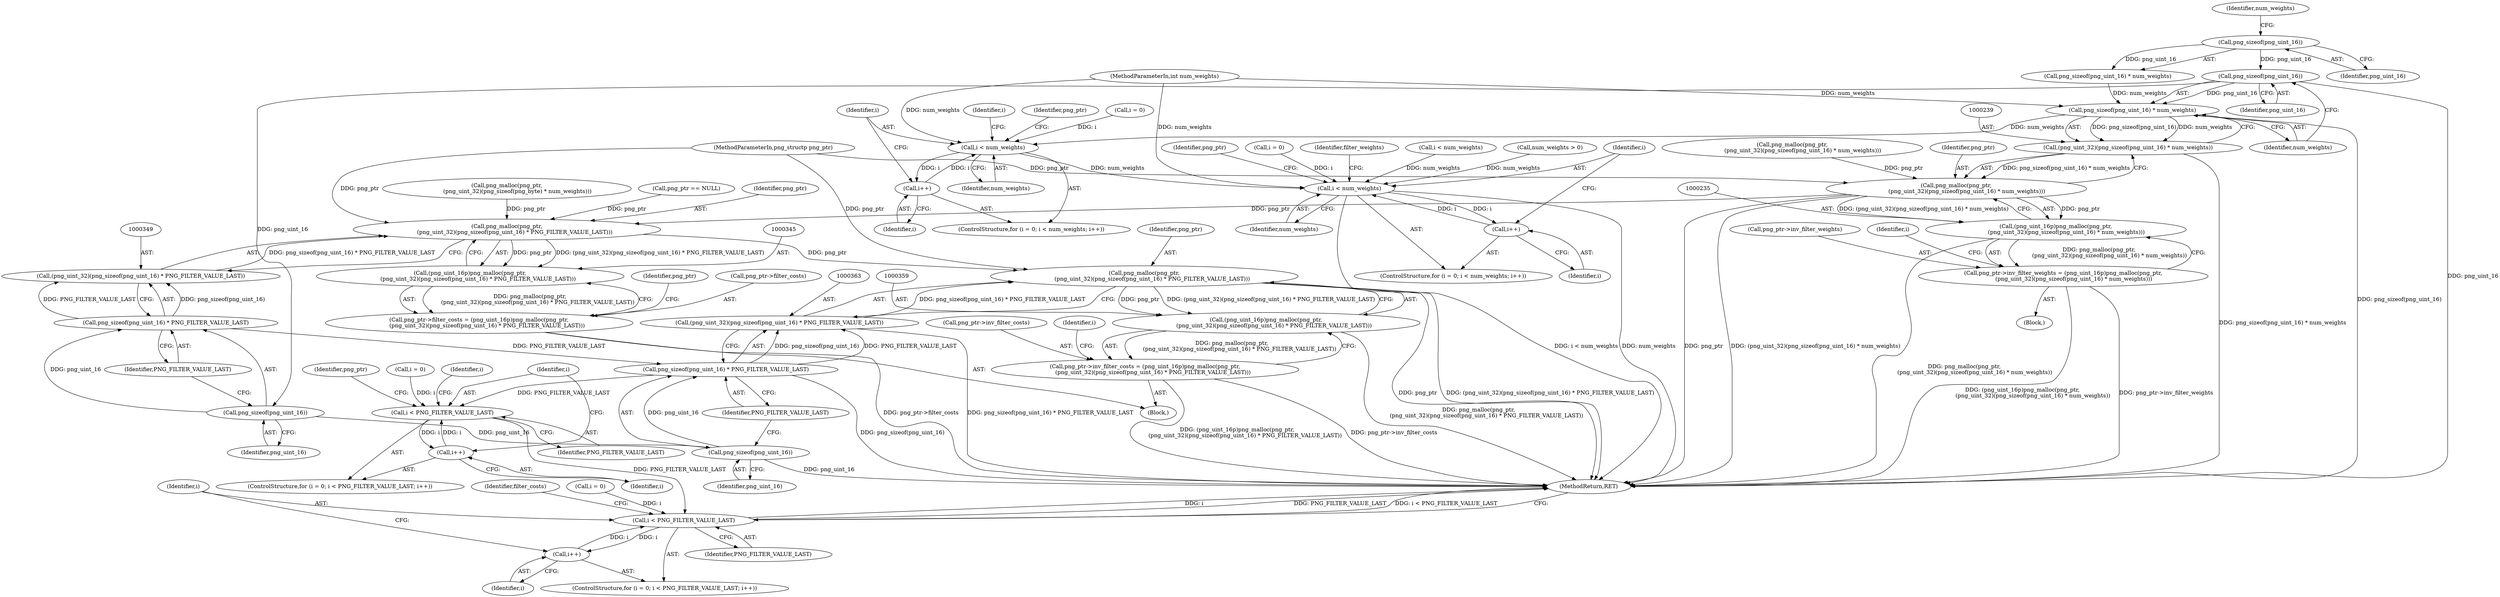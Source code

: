 digraph "1_Chrome_7f3d85b096f66870a15b37c2f40b219b2e292693_26@API" {
"1000241" [label="(Call,png_sizeof(png_uint_16))"];
"1000227" [label="(Call,png_sizeof(png_uint_16))"];
"1000240" [label="(Call,png_sizeof(png_uint_16) * num_weights)"];
"1000238" [label="(Call,(png_uint_32)(png_sizeof(png_uint_16) * num_weights))"];
"1000236" [label="(Call,png_malloc(png_ptr,\n            (png_uint_32)(png_sizeof(png_uint_16) * num_weights)))"];
"1000234" [label="(Call,(png_uint_16p)png_malloc(png_ptr,\n            (png_uint_32)(png_sizeof(png_uint_16) * num_weights)))"];
"1000230" [label="(Call,png_ptr->inv_filter_weights = (png_uint_16p)png_malloc(png_ptr,\n            (png_uint_32)(png_sizeof(png_uint_16) * num_weights)))"];
"1000346" [label="(Call,png_malloc(png_ptr,\n         (png_uint_32)(png_sizeof(png_uint_16) * PNG_FILTER_VALUE_LAST)))"];
"1000344" [label="(Call,(png_uint_16p)png_malloc(png_ptr,\n         (png_uint_32)(png_sizeof(png_uint_16) * PNG_FILTER_VALUE_LAST)))"];
"1000340" [label="(Call,png_ptr->filter_costs = (png_uint_16p)png_malloc(png_ptr,\n         (png_uint_32)(png_sizeof(png_uint_16) * PNG_FILTER_VALUE_LAST)))"];
"1000360" [label="(Call,png_malloc(png_ptr,\n         (png_uint_32)(png_sizeof(png_uint_16) * PNG_FILTER_VALUE_LAST)))"];
"1000358" [label="(Call,(png_uint_16p)png_malloc(png_ptr,\n         (png_uint_32)(png_sizeof(png_uint_16) * PNG_FILTER_VALUE_LAST)))"];
"1000354" [label="(Call,png_ptr->inv_filter_costs = (png_uint_16p)png_malloc(png_ptr,\n         (png_uint_32)(png_sizeof(png_uint_16) * PNG_FILTER_VALUE_LAST)))"];
"1000248" [label="(Call,i < num_weights)"];
"1000251" [label="(Call,i++)"];
"1000271" [label="(Call,i < num_weights)"];
"1000274" [label="(Call,i++)"];
"1000351" [label="(Call,png_sizeof(png_uint_16))"];
"1000350" [label="(Call,png_sizeof(png_uint_16) * PNG_FILTER_VALUE_LAST)"];
"1000348" [label="(Call,(png_uint_32)(png_sizeof(png_uint_16) * PNG_FILTER_VALUE_LAST))"];
"1000364" [label="(Call,png_sizeof(png_uint_16) * PNG_FILTER_VALUE_LAST)"];
"1000362" [label="(Call,(png_uint_32)(png_sizeof(png_uint_16) * PNG_FILTER_VALUE_LAST))"];
"1000372" [label="(Call,i < PNG_FILTER_VALUE_LAST)"];
"1000375" [label="(Call,i++)"];
"1000395" [label="(Call,i < PNG_FILTER_VALUE_LAST)"];
"1000398" [label="(Call,i++)"];
"1000365" [label="(Call,png_sizeof(png_uint_16))"];
"1000351" [label="(Call,png_sizeof(png_uint_16))"];
"1000227" [label="(Call,png_sizeof(png_uint_16))"];
"1000365" [label="(Call,png_sizeof(png_uint_16))"];
"1000184" [label="(Call,png_malloc(png_ptr,\n            (png_uint_32)(png_sizeof(png_byte) * num_weights)))"];
"1000353" [label="(Identifier,PNG_FILTER_VALUE_LAST)"];
"1000355" [label="(Call,png_ptr->inv_filter_costs)"];
"1000243" [label="(Identifier,num_weights)"];
"1000269" [label="(Identifier,i)"];
"1000356" [label="(Identifier,png_ptr)"];
"1000242" [label="(Identifier,png_uint_16)"];
"1000272" [label="(Identifier,i)"];
"1000336" [label="(Identifier,png_ptr)"];
"1000341" [label="(Call,png_ptr->filter_costs)"];
"1000267" [label="(ControlStructure,for (i = 0; i < num_weights; i++))"];
"1000106" [label="(MethodParameterIn,int num_weights)"];
"1000352" [label="(Identifier,png_uint_16)"];
"1000354" [label="(Call,png_ptr->inv_filter_costs = (png_uint_16p)png_malloc(png_ptr,\n         (png_uint_32)(png_sizeof(png_uint_16) * PNG_FILTER_VALUE_LAST)))"];
"1000346" [label="(Call,png_malloc(png_ptr,\n         (png_uint_32)(png_sizeof(png_uint_16) * PNG_FILTER_VALUE_LAST)))"];
"1000215" [label="(Block,)"];
"1000348" [label="(Call,(png_uint_32)(png_sizeof(png_uint_16) * PNG_FILTER_VALUE_LAST))"];
"1000244" [label="(ControlStructure,for (i = 0; i < num_weights; i++))"];
"1000251" [label="(Call,i++)"];
"1000274" [label="(Call,i++)"];
"1000248" [label="(Call,i < num_weights)"];
"1000361" [label="(Identifier,png_ptr)"];
"1000234" [label="(Call,(png_uint_16p)png_malloc(png_ptr,\n            (png_uint_32)(png_sizeof(png_uint_16) * num_weights)))"];
"1000372" [label="(Call,i < PNG_FILTER_VALUE_LAST)"];
"1000362" [label="(Call,(png_uint_32)(png_sizeof(png_uint_16) * PNG_FILTER_VALUE_LAST))"];
"1000273" [label="(Identifier,num_weights)"];
"1000375" [label="(Call,i++)"];
"1000268" [label="(Call,i = 0)"];
"1000241" [label="(Call,png_sizeof(png_uint_16))"];
"1000228" [label="(Identifier,png_uint_16)"];
"1000275" [label="(Identifier,i)"];
"1000367" [label="(Identifier,PNG_FILTER_VALUE_LAST)"];
"1000360" [label="(Call,png_malloc(png_ptr,\n         (png_uint_32)(png_sizeof(png_uint_16) * PNG_FILTER_VALUE_LAST)))"];
"1000115" [label="(Call,png_ptr == NULL)"];
"1000222" [label="(Call,png_malloc(png_ptr,\n            (png_uint_32)(png_sizeof(png_uint_16) * num_weights)))"];
"1000376" [label="(Identifier,i)"];
"1000240" [label="(Call,png_sizeof(png_uint_16) * num_weights)"];
"1000236" [label="(Call,png_malloc(png_ptr,\n            (png_uint_32)(png_sizeof(png_uint_16) * num_weights)))"];
"1000280" [label="(Identifier,filter_weights)"];
"1000196" [label="(Call,i < num_weights)"];
"1000399" [label="(Identifier,i)"];
"1000347" [label="(Identifier,png_ptr)"];
"1000252" [label="(Identifier,i)"];
"1000339" [label="(Block,)"];
"1000370" [label="(Identifier,i)"];
"1000229" [label="(Identifier,num_weights)"];
"1000340" [label="(Call,png_ptr->filter_costs = (png_uint_16p)png_malloc(png_ptr,\n         (png_uint_32)(png_sizeof(png_uint_16) * PNG_FILTER_VALUE_LAST)))"];
"1000364" [label="(Call,png_sizeof(png_uint_16) * PNG_FILTER_VALUE_LAST)"];
"1000373" [label="(Identifier,i)"];
"1000231" [label="(Call,png_ptr->inv_filter_weights)"];
"1000257" [label="(Identifier,png_ptr)"];
"1000245" [label="(Call,i = 0)"];
"1000391" [label="(ControlStructure,for (i = 0; i < PNG_FILTER_VALUE_LAST; i++))"];
"1000249" [label="(Identifier,i)"];
"1000104" [label="(MethodParameterIn,png_structp png_ptr)"];
"1000397" [label="(Identifier,PNG_FILTER_VALUE_LAST)"];
"1000398" [label="(Call,i++)"];
"1000271" [label="(Call,i < num_weights)"];
"1000368" [label="(ControlStructure,for (i = 0; i < PNG_FILTER_VALUE_LAST; i++))"];
"1000226" [label="(Call,png_sizeof(png_uint_16) * num_weights)"];
"1000237" [label="(Identifier,png_ptr)"];
"1000246" [label="(Identifier,i)"];
"1000381" [label="(Identifier,png_ptr)"];
"1000369" [label="(Call,i = 0)"];
"1000238" [label="(Call,(png_uint_32)(png_sizeof(png_uint_16) * num_weights))"];
"1000404" [label="(Identifier,filter_costs)"];
"1000250" [label="(Identifier,num_weights)"];
"1000467" [label="(MethodReturn,RET)"];
"1000167" [label="(Call,num_weights > 0)"];
"1000396" [label="(Identifier,i)"];
"1000374" [label="(Identifier,PNG_FILTER_VALUE_LAST)"];
"1000393" [label="(Identifier,i)"];
"1000392" [label="(Call,i = 0)"];
"1000358" [label="(Call,(png_uint_16p)png_malloc(png_ptr,\n         (png_uint_32)(png_sizeof(png_uint_16) * PNG_FILTER_VALUE_LAST)))"];
"1000395" [label="(Call,i < PNG_FILTER_VALUE_LAST)"];
"1000350" [label="(Call,png_sizeof(png_uint_16) * PNG_FILTER_VALUE_LAST)"];
"1000230" [label="(Call,png_ptr->inv_filter_weights = (png_uint_16p)png_malloc(png_ptr,\n            (png_uint_32)(png_sizeof(png_uint_16) * num_weights)))"];
"1000344" [label="(Call,(png_uint_16p)png_malloc(png_ptr,\n         (png_uint_32)(png_sizeof(png_uint_16) * PNG_FILTER_VALUE_LAST)))"];
"1000366" [label="(Identifier,png_uint_16)"];
"1000241" -> "1000240"  [label="AST: "];
"1000241" -> "1000242"  [label="CFG: "];
"1000242" -> "1000241"  [label="AST: "];
"1000243" -> "1000241"  [label="CFG: "];
"1000241" -> "1000467"  [label="DDG: png_uint_16"];
"1000241" -> "1000240"  [label="DDG: png_uint_16"];
"1000227" -> "1000241"  [label="DDG: png_uint_16"];
"1000241" -> "1000351"  [label="DDG: png_uint_16"];
"1000227" -> "1000226"  [label="AST: "];
"1000227" -> "1000228"  [label="CFG: "];
"1000228" -> "1000227"  [label="AST: "];
"1000229" -> "1000227"  [label="CFG: "];
"1000227" -> "1000226"  [label="DDG: png_uint_16"];
"1000240" -> "1000238"  [label="AST: "];
"1000240" -> "1000243"  [label="CFG: "];
"1000243" -> "1000240"  [label="AST: "];
"1000238" -> "1000240"  [label="CFG: "];
"1000240" -> "1000467"  [label="DDG: png_sizeof(png_uint_16)"];
"1000240" -> "1000238"  [label="DDG: png_sizeof(png_uint_16)"];
"1000240" -> "1000238"  [label="DDG: num_weights"];
"1000226" -> "1000240"  [label="DDG: num_weights"];
"1000106" -> "1000240"  [label="DDG: num_weights"];
"1000240" -> "1000248"  [label="DDG: num_weights"];
"1000238" -> "1000236"  [label="AST: "];
"1000239" -> "1000238"  [label="AST: "];
"1000236" -> "1000238"  [label="CFG: "];
"1000238" -> "1000467"  [label="DDG: png_sizeof(png_uint_16) * num_weights"];
"1000238" -> "1000236"  [label="DDG: png_sizeof(png_uint_16) * num_weights"];
"1000236" -> "1000234"  [label="AST: "];
"1000237" -> "1000236"  [label="AST: "];
"1000234" -> "1000236"  [label="CFG: "];
"1000236" -> "1000467"  [label="DDG: png_ptr"];
"1000236" -> "1000467"  [label="DDG: (png_uint_32)(png_sizeof(png_uint_16) * num_weights)"];
"1000236" -> "1000234"  [label="DDG: png_ptr"];
"1000236" -> "1000234"  [label="DDG: (png_uint_32)(png_sizeof(png_uint_16) * num_weights)"];
"1000222" -> "1000236"  [label="DDG: png_ptr"];
"1000104" -> "1000236"  [label="DDG: png_ptr"];
"1000236" -> "1000346"  [label="DDG: png_ptr"];
"1000234" -> "1000230"  [label="AST: "];
"1000235" -> "1000234"  [label="AST: "];
"1000230" -> "1000234"  [label="CFG: "];
"1000234" -> "1000467"  [label="DDG: png_malloc(png_ptr,\n            (png_uint_32)(png_sizeof(png_uint_16) * num_weights))"];
"1000234" -> "1000230"  [label="DDG: png_malloc(png_ptr,\n            (png_uint_32)(png_sizeof(png_uint_16) * num_weights))"];
"1000230" -> "1000215"  [label="AST: "];
"1000231" -> "1000230"  [label="AST: "];
"1000246" -> "1000230"  [label="CFG: "];
"1000230" -> "1000467"  [label="DDG: png_ptr->inv_filter_weights"];
"1000230" -> "1000467"  [label="DDG: (png_uint_16p)png_malloc(png_ptr,\n            (png_uint_32)(png_sizeof(png_uint_16) * num_weights))"];
"1000346" -> "1000344"  [label="AST: "];
"1000346" -> "1000348"  [label="CFG: "];
"1000347" -> "1000346"  [label="AST: "];
"1000348" -> "1000346"  [label="AST: "];
"1000344" -> "1000346"  [label="CFG: "];
"1000346" -> "1000344"  [label="DDG: png_ptr"];
"1000346" -> "1000344"  [label="DDG: (png_uint_32)(png_sizeof(png_uint_16) * PNG_FILTER_VALUE_LAST)"];
"1000184" -> "1000346"  [label="DDG: png_ptr"];
"1000115" -> "1000346"  [label="DDG: png_ptr"];
"1000104" -> "1000346"  [label="DDG: png_ptr"];
"1000348" -> "1000346"  [label="DDG: png_sizeof(png_uint_16) * PNG_FILTER_VALUE_LAST"];
"1000346" -> "1000360"  [label="DDG: png_ptr"];
"1000344" -> "1000340"  [label="AST: "];
"1000345" -> "1000344"  [label="AST: "];
"1000340" -> "1000344"  [label="CFG: "];
"1000344" -> "1000340"  [label="DDG: png_malloc(png_ptr,\n         (png_uint_32)(png_sizeof(png_uint_16) * PNG_FILTER_VALUE_LAST))"];
"1000340" -> "1000339"  [label="AST: "];
"1000341" -> "1000340"  [label="AST: "];
"1000356" -> "1000340"  [label="CFG: "];
"1000340" -> "1000467"  [label="DDG: png_ptr->filter_costs"];
"1000360" -> "1000358"  [label="AST: "];
"1000360" -> "1000362"  [label="CFG: "];
"1000361" -> "1000360"  [label="AST: "];
"1000362" -> "1000360"  [label="AST: "];
"1000358" -> "1000360"  [label="CFG: "];
"1000360" -> "1000467"  [label="DDG: png_ptr"];
"1000360" -> "1000467"  [label="DDG: (png_uint_32)(png_sizeof(png_uint_16) * PNG_FILTER_VALUE_LAST)"];
"1000360" -> "1000358"  [label="DDG: png_ptr"];
"1000360" -> "1000358"  [label="DDG: (png_uint_32)(png_sizeof(png_uint_16) * PNG_FILTER_VALUE_LAST)"];
"1000104" -> "1000360"  [label="DDG: png_ptr"];
"1000362" -> "1000360"  [label="DDG: png_sizeof(png_uint_16) * PNG_FILTER_VALUE_LAST"];
"1000358" -> "1000354"  [label="AST: "];
"1000359" -> "1000358"  [label="AST: "];
"1000354" -> "1000358"  [label="CFG: "];
"1000358" -> "1000467"  [label="DDG: png_malloc(png_ptr,\n         (png_uint_32)(png_sizeof(png_uint_16) * PNG_FILTER_VALUE_LAST))"];
"1000358" -> "1000354"  [label="DDG: png_malloc(png_ptr,\n         (png_uint_32)(png_sizeof(png_uint_16) * PNG_FILTER_VALUE_LAST))"];
"1000354" -> "1000339"  [label="AST: "];
"1000355" -> "1000354"  [label="AST: "];
"1000370" -> "1000354"  [label="CFG: "];
"1000354" -> "1000467"  [label="DDG: (png_uint_16p)png_malloc(png_ptr,\n         (png_uint_32)(png_sizeof(png_uint_16) * PNG_FILTER_VALUE_LAST))"];
"1000354" -> "1000467"  [label="DDG: png_ptr->inv_filter_costs"];
"1000248" -> "1000244"  [label="AST: "];
"1000248" -> "1000250"  [label="CFG: "];
"1000249" -> "1000248"  [label="AST: "];
"1000250" -> "1000248"  [label="AST: "];
"1000257" -> "1000248"  [label="CFG: "];
"1000269" -> "1000248"  [label="CFG: "];
"1000251" -> "1000248"  [label="DDG: i"];
"1000245" -> "1000248"  [label="DDG: i"];
"1000106" -> "1000248"  [label="DDG: num_weights"];
"1000248" -> "1000251"  [label="DDG: i"];
"1000248" -> "1000271"  [label="DDG: num_weights"];
"1000251" -> "1000244"  [label="AST: "];
"1000251" -> "1000252"  [label="CFG: "];
"1000252" -> "1000251"  [label="AST: "];
"1000249" -> "1000251"  [label="CFG: "];
"1000271" -> "1000267"  [label="AST: "];
"1000271" -> "1000273"  [label="CFG: "];
"1000272" -> "1000271"  [label="AST: "];
"1000273" -> "1000271"  [label="AST: "];
"1000280" -> "1000271"  [label="CFG: "];
"1000336" -> "1000271"  [label="CFG: "];
"1000271" -> "1000467"  [label="DDG: num_weights"];
"1000271" -> "1000467"  [label="DDG: i < num_weights"];
"1000274" -> "1000271"  [label="DDG: i"];
"1000268" -> "1000271"  [label="DDG: i"];
"1000167" -> "1000271"  [label="DDG: num_weights"];
"1000196" -> "1000271"  [label="DDG: num_weights"];
"1000106" -> "1000271"  [label="DDG: num_weights"];
"1000271" -> "1000274"  [label="DDG: i"];
"1000274" -> "1000267"  [label="AST: "];
"1000274" -> "1000275"  [label="CFG: "];
"1000275" -> "1000274"  [label="AST: "];
"1000272" -> "1000274"  [label="CFG: "];
"1000351" -> "1000350"  [label="AST: "];
"1000351" -> "1000352"  [label="CFG: "];
"1000352" -> "1000351"  [label="AST: "];
"1000353" -> "1000351"  [label="CFG: "];
"1000351" -> "1000350"  [label="DDG: png_uint_16"];
"1000351" -> "1000365"  [label="DDG: png_uint_16"];
"1000350" -> "1000348"  [label="AST: "];
"1000350" -> "1000353"  [label="CFG: "];
"1000353" -> "1000350"  [label="AST: "];
"1000348" -> "1000350"  [label="CFG: "];
"1000350" -> "1000348"  [label="DDG: png_sizeof(png_uint_16)"];
"1000350" -> "1000348"  [label="DDG: PNG_FILTER_VALUE_LAST"];
"1000350" -> "1000364"  [label="DDG: PNG_FILTER_VALUE_LAST"];
"1000349" -> "1000348"  [label="AST: "];
"1000364" -> "1000362"  [label="AST: "];
"1000364" -> "1000367"  [label="CFG: "];
"1000365" -> "1000364"  [label="AST: "];
"1000367" -> "1000364"  [label="AST: "];
"1000362" -> "1000364"  [label="CFG: "];
"1000364" -> "1000467"  [label="DDG: png_sizeof(png_uint_16)"];
"1000364" -> "1000362"  [label="DDG: png_sizeof(png_uint_16)"];
"1000364" -> "1000362"  [label="DDG: PNG_FILTER_VALUE_LAST"];
"1000365" -> "1000364"  [label="DDG: png_uint_16"];
"1000364" -> "1000372"  [label="DDG: PNG_FILTER_VALUE_LAST"];
"1000363" -> "1000362"  [label="AST: "];
"1000362" -> "1000467"  [label="DDG: png_sizeof(png_uint_16) * PNG_FILTER_VALUE_LAST"];
"1000372" -> "1000368"  [label="AST: "];
"1000372" -> "1000374"  [label="CFG: "];
"1000373" -> "1000372"  [label="AST: "];
"1000374" -> "1000372"  [label="AST: "];
"1000381" -> "1000372"  [label="CFG: "];
"1000393" -> "1000372"  [label="CFG: "];
"1000375" -> "1000372"  [label="DDG: i"];
"1000369" -> "1000372"  [label="DDG: i"];
"1000372" -> "1000375"  [label="DDG: i"];
"1000372" -> "1000395"  [label="DDG: PNG_FILTER_VALUE_LAST"];
"1000375" -> "1000368"  [label="AST: "];
"1000375" -> "1000376"  [label="CFG: "];
"1000376" -> "1000375"  [label="AST: "];
"1000373" -> "1000375"  [label="CFG: "];
"1000395" -> "1000391"  [label="AST: "];
"1000395" -> "1000397"  [label="CFG: "];
"1000396" -> "1000395"  [label="AST: "];
"1000397" -> "1000395"  [label="AST: "];
"1000404" -> "1000395"  [label="CFG: "];
"1000467" -> "1000395"  [label="CFG: "];
"1000395" -> "1000467"  [label="DDG: i"];
"1000395" -> "1000467"  [label="DDG: PNG_FILTER_VALUE_LAST"];
"1000395" -> "1000467"  [label="DDG: i < PNG_FILTER_VALUE_LAST"];
"1000392" -> "1000395"  [label="DDG: i"];
"1000398" -> "1000395"  [label="DDG: i"];
"1000395" -> "1000398"  [label="DDG: i"];
"1000398" -> "1000391"  [label="AST: "];
"1000398" -> "1000399"  [label="CFG: "];
"1000399" -> "1000398"  [label="AST: "];
"1000396" -> "1000398"  [label="CFG: "];
"1000365" -> "1000366"  [label="CFG: "];
"1000366" -> "1000365"  [label="AST: "];
"1000367" -> "1000365"  [label="CFG: "];
"1000365" -> "1000467"  [label="DDG: png_uint_16"];
}
